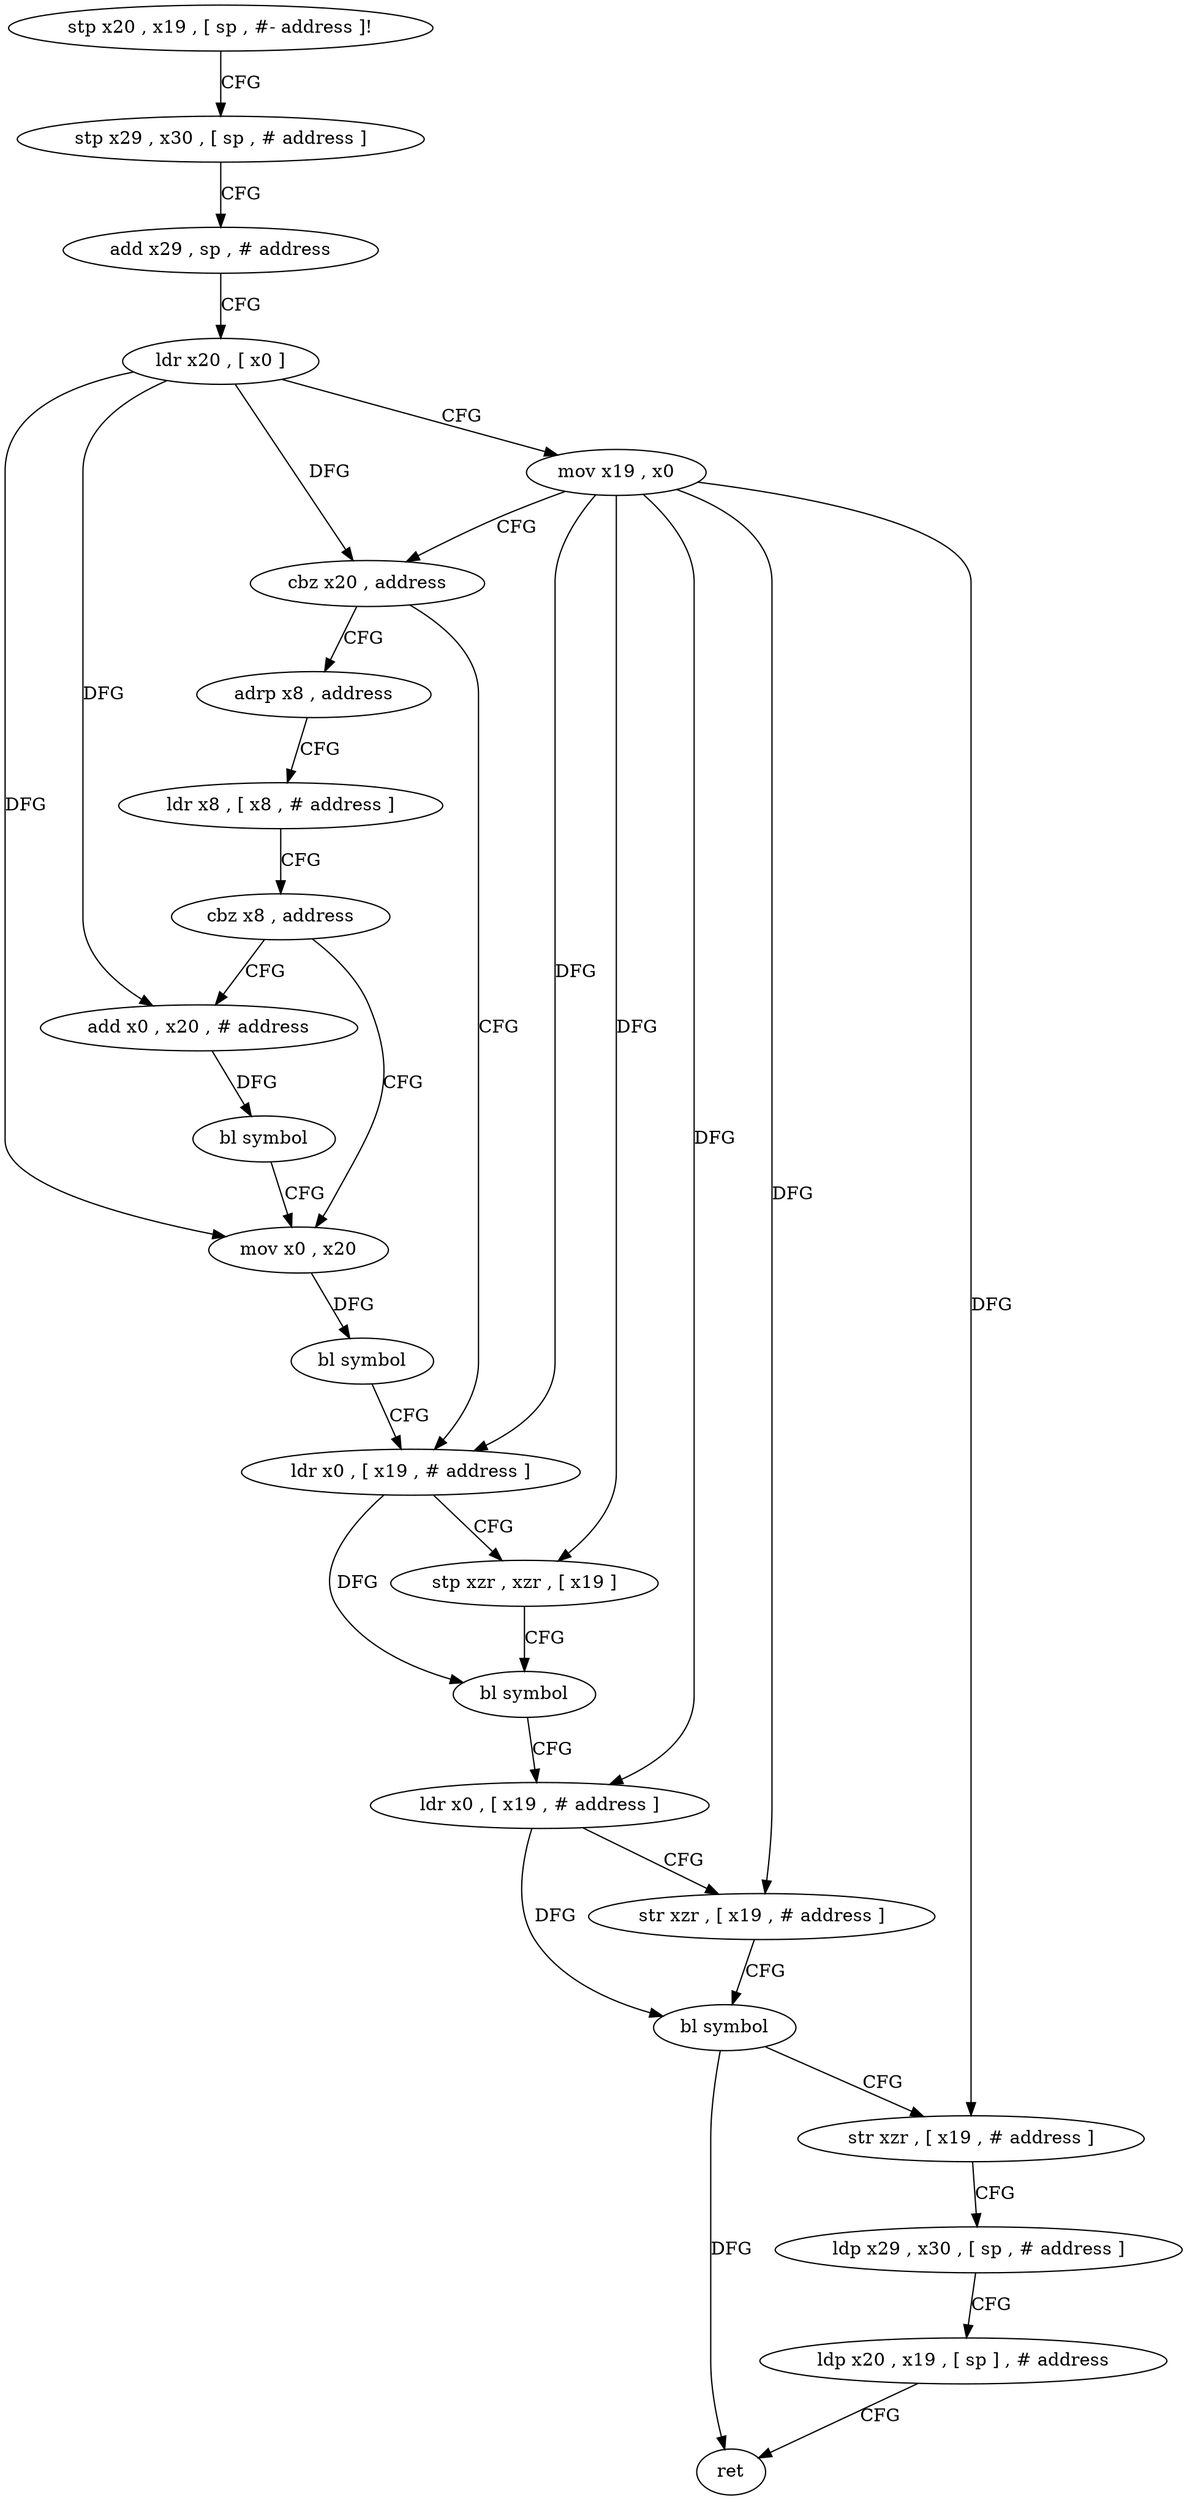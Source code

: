 digraph "func" {
"4217836" [label = "stp x20 , x19 , [ sp , #- address ]!" ]
"4217840" [label = "stp x29 , x30 , [ sp , # address ]" ]
"4217844" [label = "add x29 , sp , # address" ]
"4217848" [label = "ldr x20 , [ x0 ]" ]
"4217852" [label = "mov x19 , x0" ]
"4217856" [label = "cbz x20 , address" ]
"4217888" [label = "ldr x0 , [ x19 , # address ]" ]
"4217860" [label = "adrp x8 , address" ]
"4217892" [label = "stp xzr , xzr , [ x19 ]" ]
"4217896" [label = "bl symbol" ]
"4217900" [label = "ldr x0 , [ x19 , # address ]" ]
"4217904" [label = "str xzr , [ x19 , # address ]" ]
"4217908" [label = "bl symbol" ]
"4217912" [label = "str xzr , [ x19 , # address ]" ]
"4217916" [label = "ldp x29 , x30 , [ sp , # address ]" ]
"4217920" [label = "ldp x20 , x19 , [ sp ] , # address" ]
"4217924" [label = "ret" ]
"4217864" [label = "ldr x8 , [ x8 , # address ]" ]
"4217868" [label = "cbz x8 , address" ]
"4217880" [label = "mov x0 , x20" ]
"4217872" [label = "add x0 , x20 , # address" ]
"4217884" [label = "bl symbol" ]
"4217876" [label = "bl symbol" ]
"4217836" -> "4217840" [ label = "CFG" ]
"4217840" -> "4217844" [ label = "CFG" ]
"4217844" -> "4217848" [ label = "CFG" ]
"4217848" -> "4217852" [ label = "CFG" ]
"4217848" -> "4217856" [ label = "DFG" ]
"4217848" -> "4217880" [ label = "DFG" ]
"4217848" -> "4217872" [ label = "DFG" ]
"4217852" -> "4217856" [ label = "CFG" ]
"4217852" -> "4217888" [ label = "DFG" ]
"4217852" -> "4217892" [ label = "DFG" ]
"4217852" -> "4217900" [ label = "DFG" ]
"4217852" -> "4217904" [ label = "DFG" ]
"4217852" -> "4217912" [ label = "DFG" ]
"4217856" -> "4217888" [ label = "CFG" ]
"4217856" -> "4217860" [ label = "CFG" ]
"4217888" -> "4217892" [ label = "CFG" ]
"4217888" -> "4217896" [ label = "DFG" ]
"4217860" -> "4217864" [ label = "CFG" ]
"4217892" -> "4217896" [ label = "CFG" ]
"4217896" -> "4217900" [ label = "CFG" ]
"4217900" -> "4217904" [ label = "CFG" ]
"4217900" -> "4217908" [ label = "DFG" ]
"4217904" -> "4217908" [ label = "CFG" ]
"4217908" -> "4217912" [ label = "CFG" ]
"4217908" -> "4217924" [ label = "DFG" ]
"4217912" -> "4217916" [ label = "CFG" ]
"4217916" -> "4217920" [ label = "CFG" ]
"4217920" -> "4217924" [ label = "CFG" ]
"4217864" -> "4217868" [ label = "CFG" ]
"4217868" -> "4217880" [ label = "CFG" ]
"4217868" -> "4217872" [ label = "CFG" ]
"4217880" -> "4217884" [ label = "DFG" ]
"4217872" -> "4217876" [ label = "DFG" ]
"4217884" -> "4217888" [ label = "CFG" ]
"4217876" -> "4217880" [ label = "CFG" ]
}

